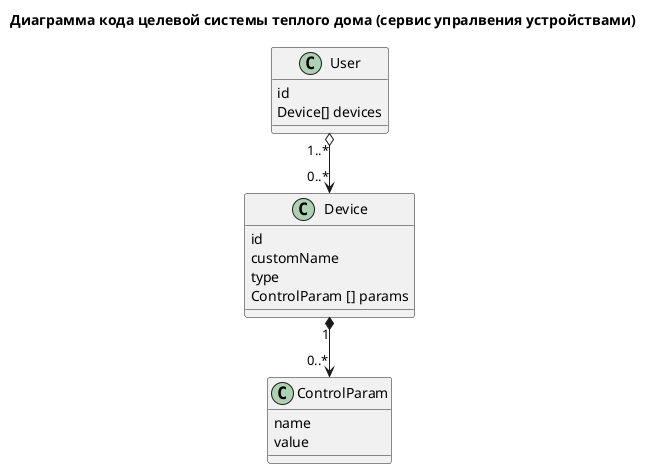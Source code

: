 @startuml
'https://plantuml.com/class-diagram

title Диаграмма кода целевой системы теплого дома (сервис упралвения устройствами)

class Device {
    id
    customName
    type
    ControlParam [] params
}

class ControlParam {
    name
    value
}

class User {
    id
    Device[] devices
}

Device "1" *--> "0..*" ControlParam
User "1..*" o--> "0..*" Device

@enduml